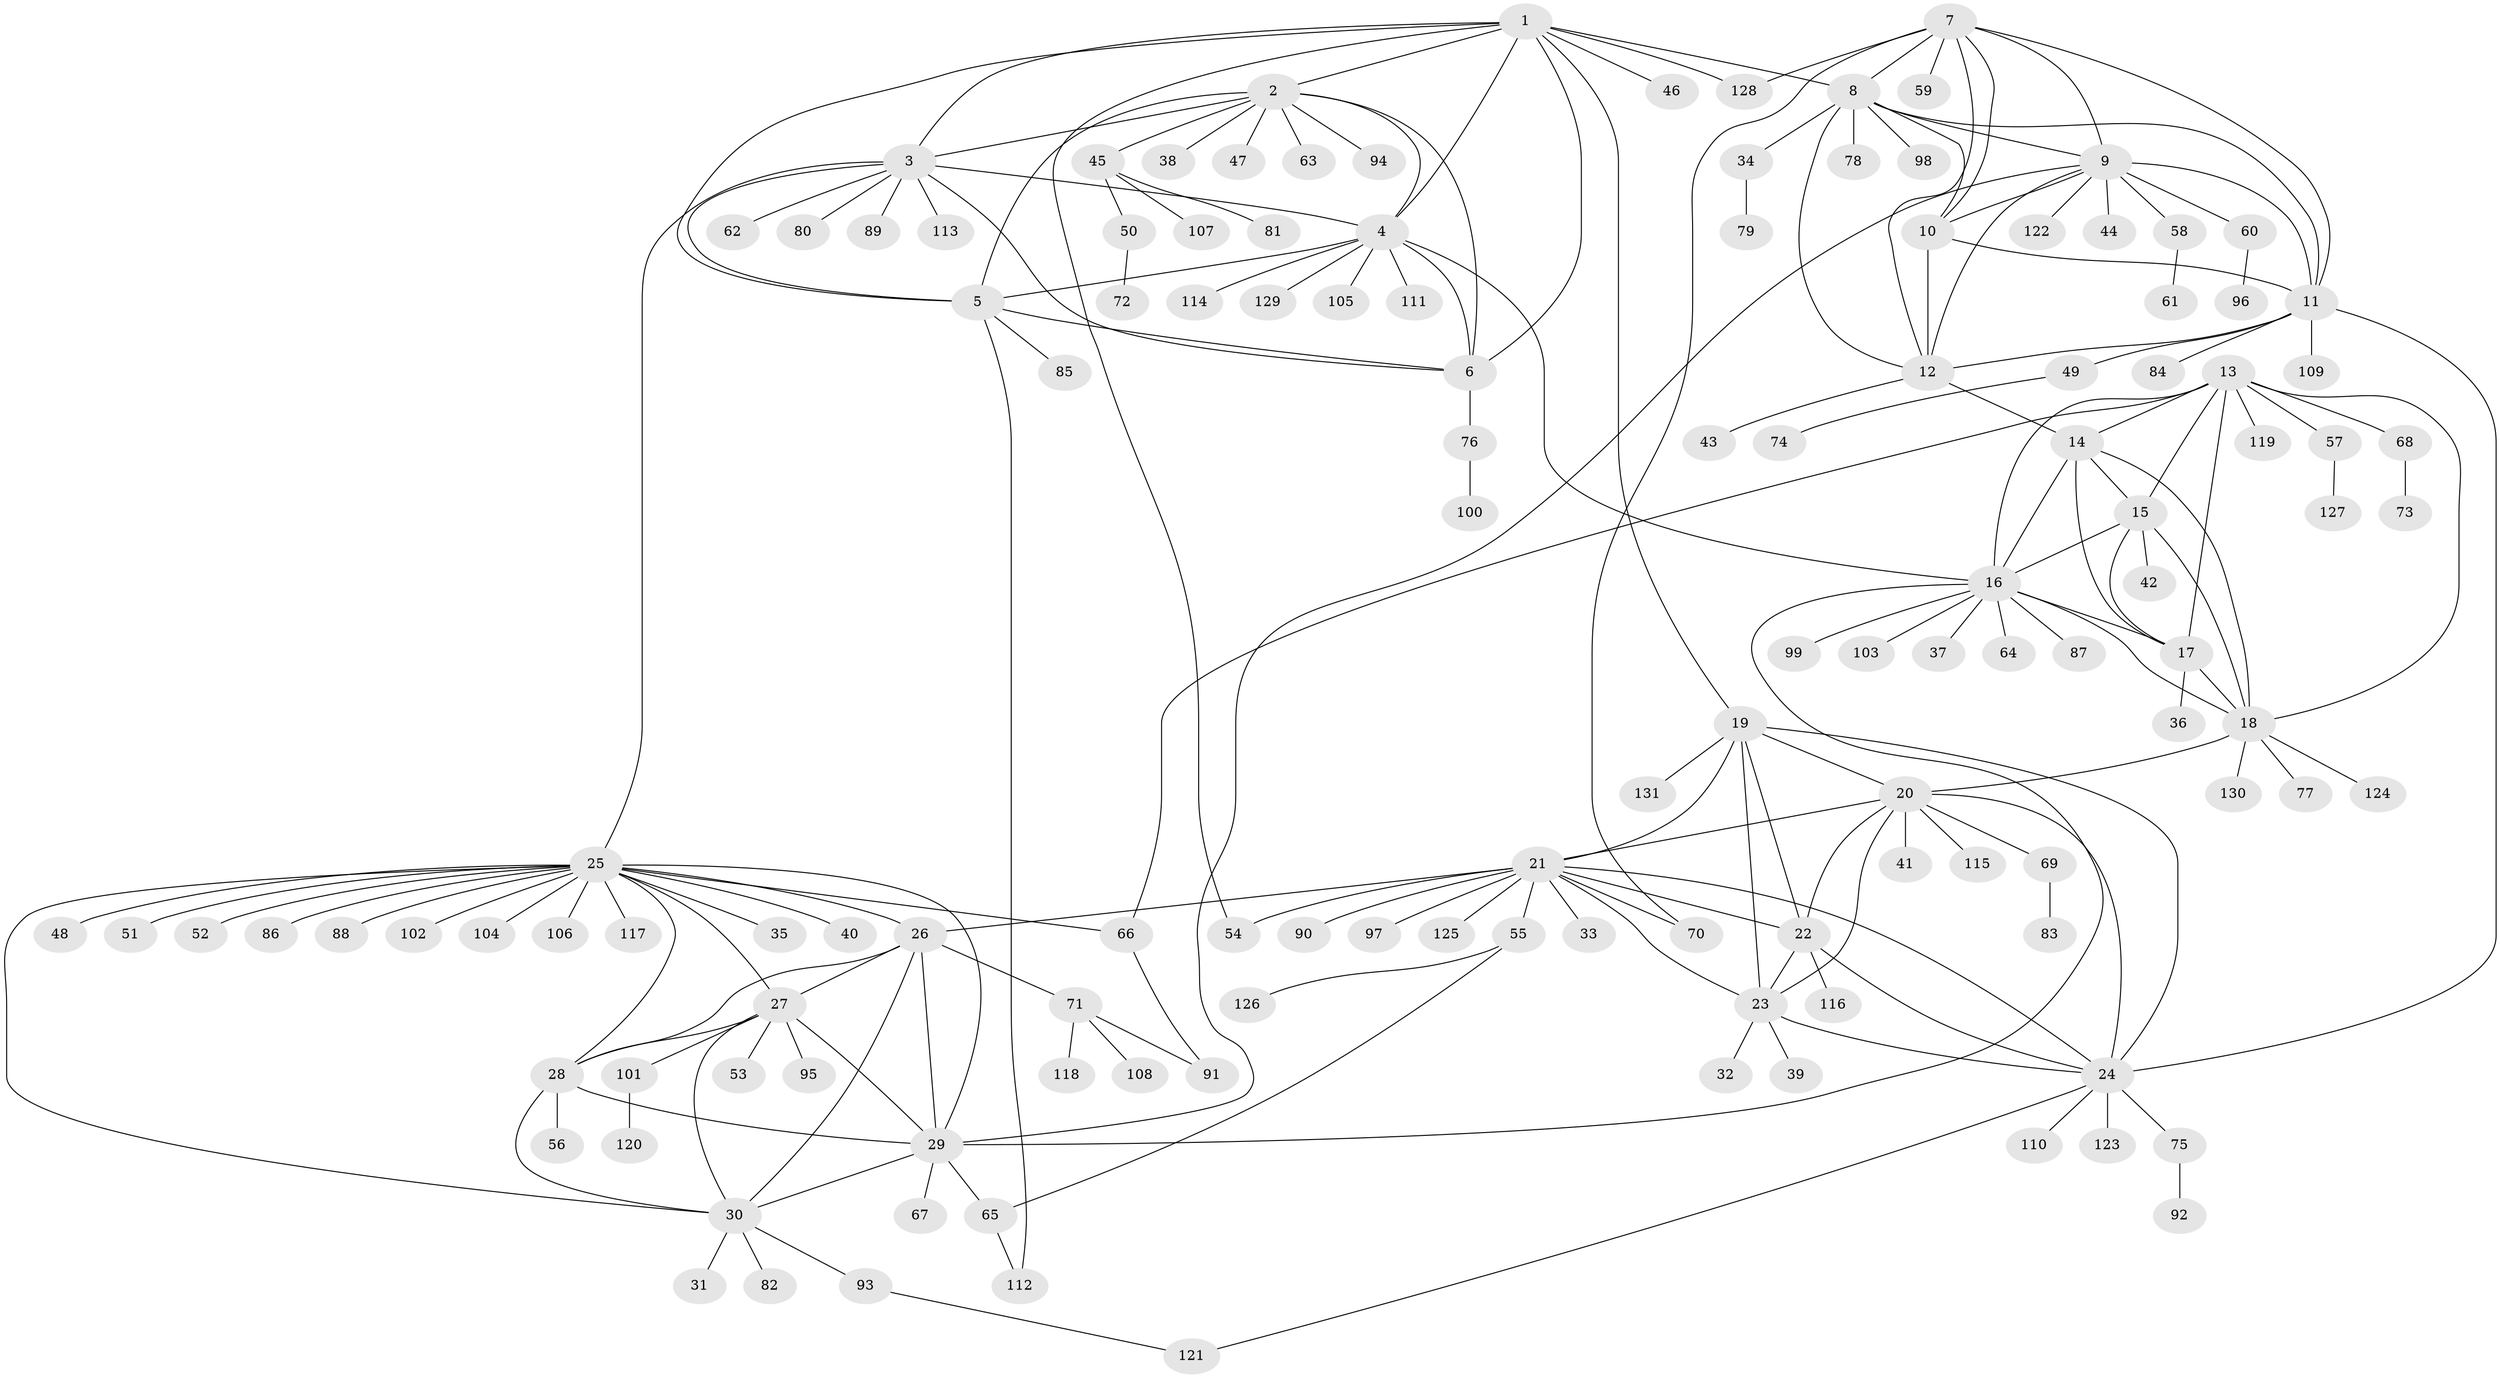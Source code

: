 // Generated by graph-tools (version 1.1) at 2025/50/03/09/25 03:50:30]
// undirected, 131 vertices, 194 edges
graph export_dot {
graph [start="1"]
  node [color=gray90,style=filled];
  1;
  2;
  3;
  4;
  5;
  6;
  7;
  8;
  9;
  10;
  11;
  12;
  13;
  14;
  15;
  16;
  17;
  18;
  19;
  20;
  21;
  22;
  23;
  24;
  25;
  26;
  27;
  28;
  29;
  30;
  31;
  32;
  33;
  34;
  35;
  36;
  37;
  38;
  39;
  40;
  41;
  42;
  43;
  44;
  45;
  46;
  47;
  48;
  49;
  50;
  51;
  52;
  53;
  54;
  55;
  56;
  57;
  58;
  59;
  60;
  61;
  62;
  63;
  64;
  65;
  66;
  67;
  68;
  69;
  70;
  71;
  72;
  73;
  74;
  75;
  76;
  77;
  78;
  79;
  80;
  81;
  82;
  83;
  84;
  85;
  86;
  87;
  88;
  89;
  90;
  91;
  92;
  93;
  94;
  95;
  96;
  97;
  98;
  99;
  100;
  101;
  102;
  103;
  104;
  105;
  106;
  107;
  108;
  109;
  110;
  111;
  112;
  113;
  114;
  115;
  116;
  117;
  118;
  119;
  120;
  121;
  122;
  123;
  124;
  125;
  126;
  127;
  128;
  129;
  130;
  131;
  1 -- 2;
  1 -- 3;
  1 -- 4;
  1 -- 5;
  1 -- 6;
  1 -- 8;
  1 -- 19;
  1 -- 46;
  1 -- 54;
  1 -- 128;
  2 -- 3;
  2 -- 4;
  2 -- 5;
  2 -- 6;
  2 -- 38;
  2 -- 45;
  2 -- 47;
  2 -- 63;
  2 -- 94;
  3 -- 4;
  3 -- 5;
  3 -- 6;
  3 -- 25;
  3 -- 62;
  3 -- 80;
  3 -- 89;
  3 -- 113;
  4 -- 5;
  4 -- 6;
  4 -- 16;
  4 -- 105;
  4 -- 111;
  4 -- 114;
  4 -- 129;
  5 -- 6;
  5 -- 85;
  5 -- 112;
  6 -- 76;
  7 -- 8;
  7 -- 9;
  7 -- 10;
  7 -- 11;
  7 -- 12;
  7 -- 59;
  7 -- 70;
  7 -- 128;
  8 -- 9;
  8 -- 10;
  8 -- 11;
  8 -- 12;
  8 -- 34;
  8 -- 78;
  8 -- 98;
  9 -- 10;
  9 -- 11;
  9 -- 12;
  9 -- 29;
  9 -- 44;
  9 -- 58;
  9 -- 60;
  9 -- 122;
  10 -- 11;
  10 -- 12;
  11 -- 12;
  11 -- 24;
  11 -- 49;
  11 -- 84;
  11 -- 109;
  12 -- 14;
  12 -- 43;
  13 -- 14;
  13 -- 15;
  13 -- 16;
  13 -- 17;
  13 -- 18;
  13 -- 57;
  13 -- 66;
  13 -- 68;
  13 -- 119;
  14 -- 15;
  14 -- 16;
  14 -- 17;
  14 -- 18;
  15 -- 16;
  15 -- 17;
  15 -- 18;
  15 -- 42;
  16 -- 17;
  16 -- 18;
  16 -- 29;
  16 -- 37;
  16 -- 64;
  16 -- 87;
  16 -- 99;
  16 -- 103;
  17 -- 18;
  17 -- 36;
  18 -- 20;
  18 -- 77;
  18 -- 124;
  18 -- 130;
  19 -- 20;
  19 -- 21;
  19 -- 22;
  19 -- 23;
  19 -- 24;
  19 -- 131;
  20 -- 21;
  20 -- 22;
  20 -- 23;
  20 -- 24;
  20 -- 41;
  20 -- 69;
  20 -- 115;
  21 -- 22;
  21 -- 23;
  21 -- 24;
  21 -- 26;
  21 -- 33;
  21 -- 54;
  21 -- 55;
  21 -- 70;
  21 -- 90;
  21 -- 97;
  21 -- 125;
  22 -- 23;
  22 -- 24;
  22 -- 116;
  23 -- 24;
  23 -- 32;
  23 -- 39;
  24 -- 75;
  24 -- 110;
  24 -- 121;
  24 -- 123;
  25 -- 26;
  25 -- 27;
  25 -- 28;
  25 -- 29;
  25 -- 30;
  25 -- 35;
  25 -- 40;
  25 -- 48;
  25 -- 51;
  25 -- 52;
  25 -- 66;
  25 -- 86;
  25 -- 88;
  25 -- 102;
  25 -- 104;
  25 -- 106;
  25 -- 117;
  26 -- 27;
  26 -- 28;
  26 -- 29;
  26 -- 30;
  26 -- 71;
  27 -- 28;
  27 -- 29;
  27 -- 30;
  27 -- 53;
  27 -- 95;
  27 -- 101;
  28 -- 29;
  28 -- 30;
  28 -- 56;
  29 -- 30;
  29 -- 65;
  29 -- 67;
  30 -- 31;
  30 -- 82;
  30 -- 93;
  34 -- 79;
  45 -- 50;
  45 -- 81;
  45 -- 107;
  49 -- 74;
  50 -- 72;
  55 -- 65;
  55 -- 126;
  57 -- 127;
  58 -- 61;
  60 -- 96;
  65 -- 112;
  66 -- 91;
  68 -- 73;
  69 -- 83;
  71 -- 91;
  71 -- 108;
  71 -- 118;
  75 -- 92;
  76 -- 100;
  93 -- 121;
  101 -- 120;
}
